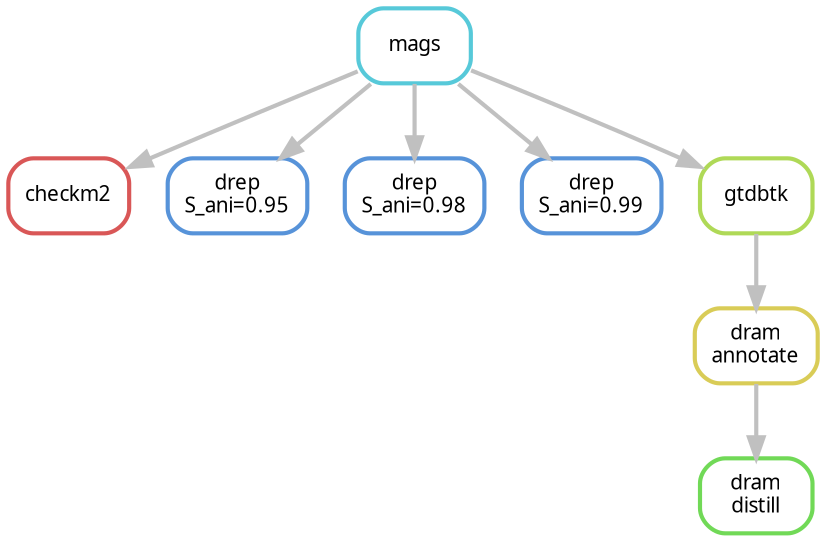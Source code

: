 digraph snakemake_dag {
    graph[bgcolor=white, margin=0];
    node[shape=box, style=rounded, fontname=sans,                 fontsize=10, penwidth=2];
    edge[penwidth=2, color=grey];
	mags [label = "mags", color = "0.52 0.6 0.85", style="rounded"];
	checkm2 [label = "checkm2", color = "0.00 0.6 0.85", style="rounded"];
	drep1 [label = "drep\nS_ani=0.95", color = "0.59 0.6 0.85", style="rounded"];
	drep2 [label = "drep\nS_ani=0.98", color = "0.59 0.6 0.85", style="rounded"];
	drep3 [label = "drep\nS_ani=0.99", color = "0.59 0.6 0.85", style="rounded"];
	annotate [label = "dram\nannotate", color = "0.15 0.6 0.85", style="rounded"];
	distill [label = "dram\ndistill", color = "0.30 0.6 0.85", style="rounded"];
	gtdbtk [label = "gtdbtk", color = "0.22 0.6 0.85", style="rounded"];

	mags -> checkm2
	mags -> drep1
	mags -> drep2
	mags -> drep3
	mags -> gtdbtk
	gtdbtk -> annotate
	annotate -> distill

}

